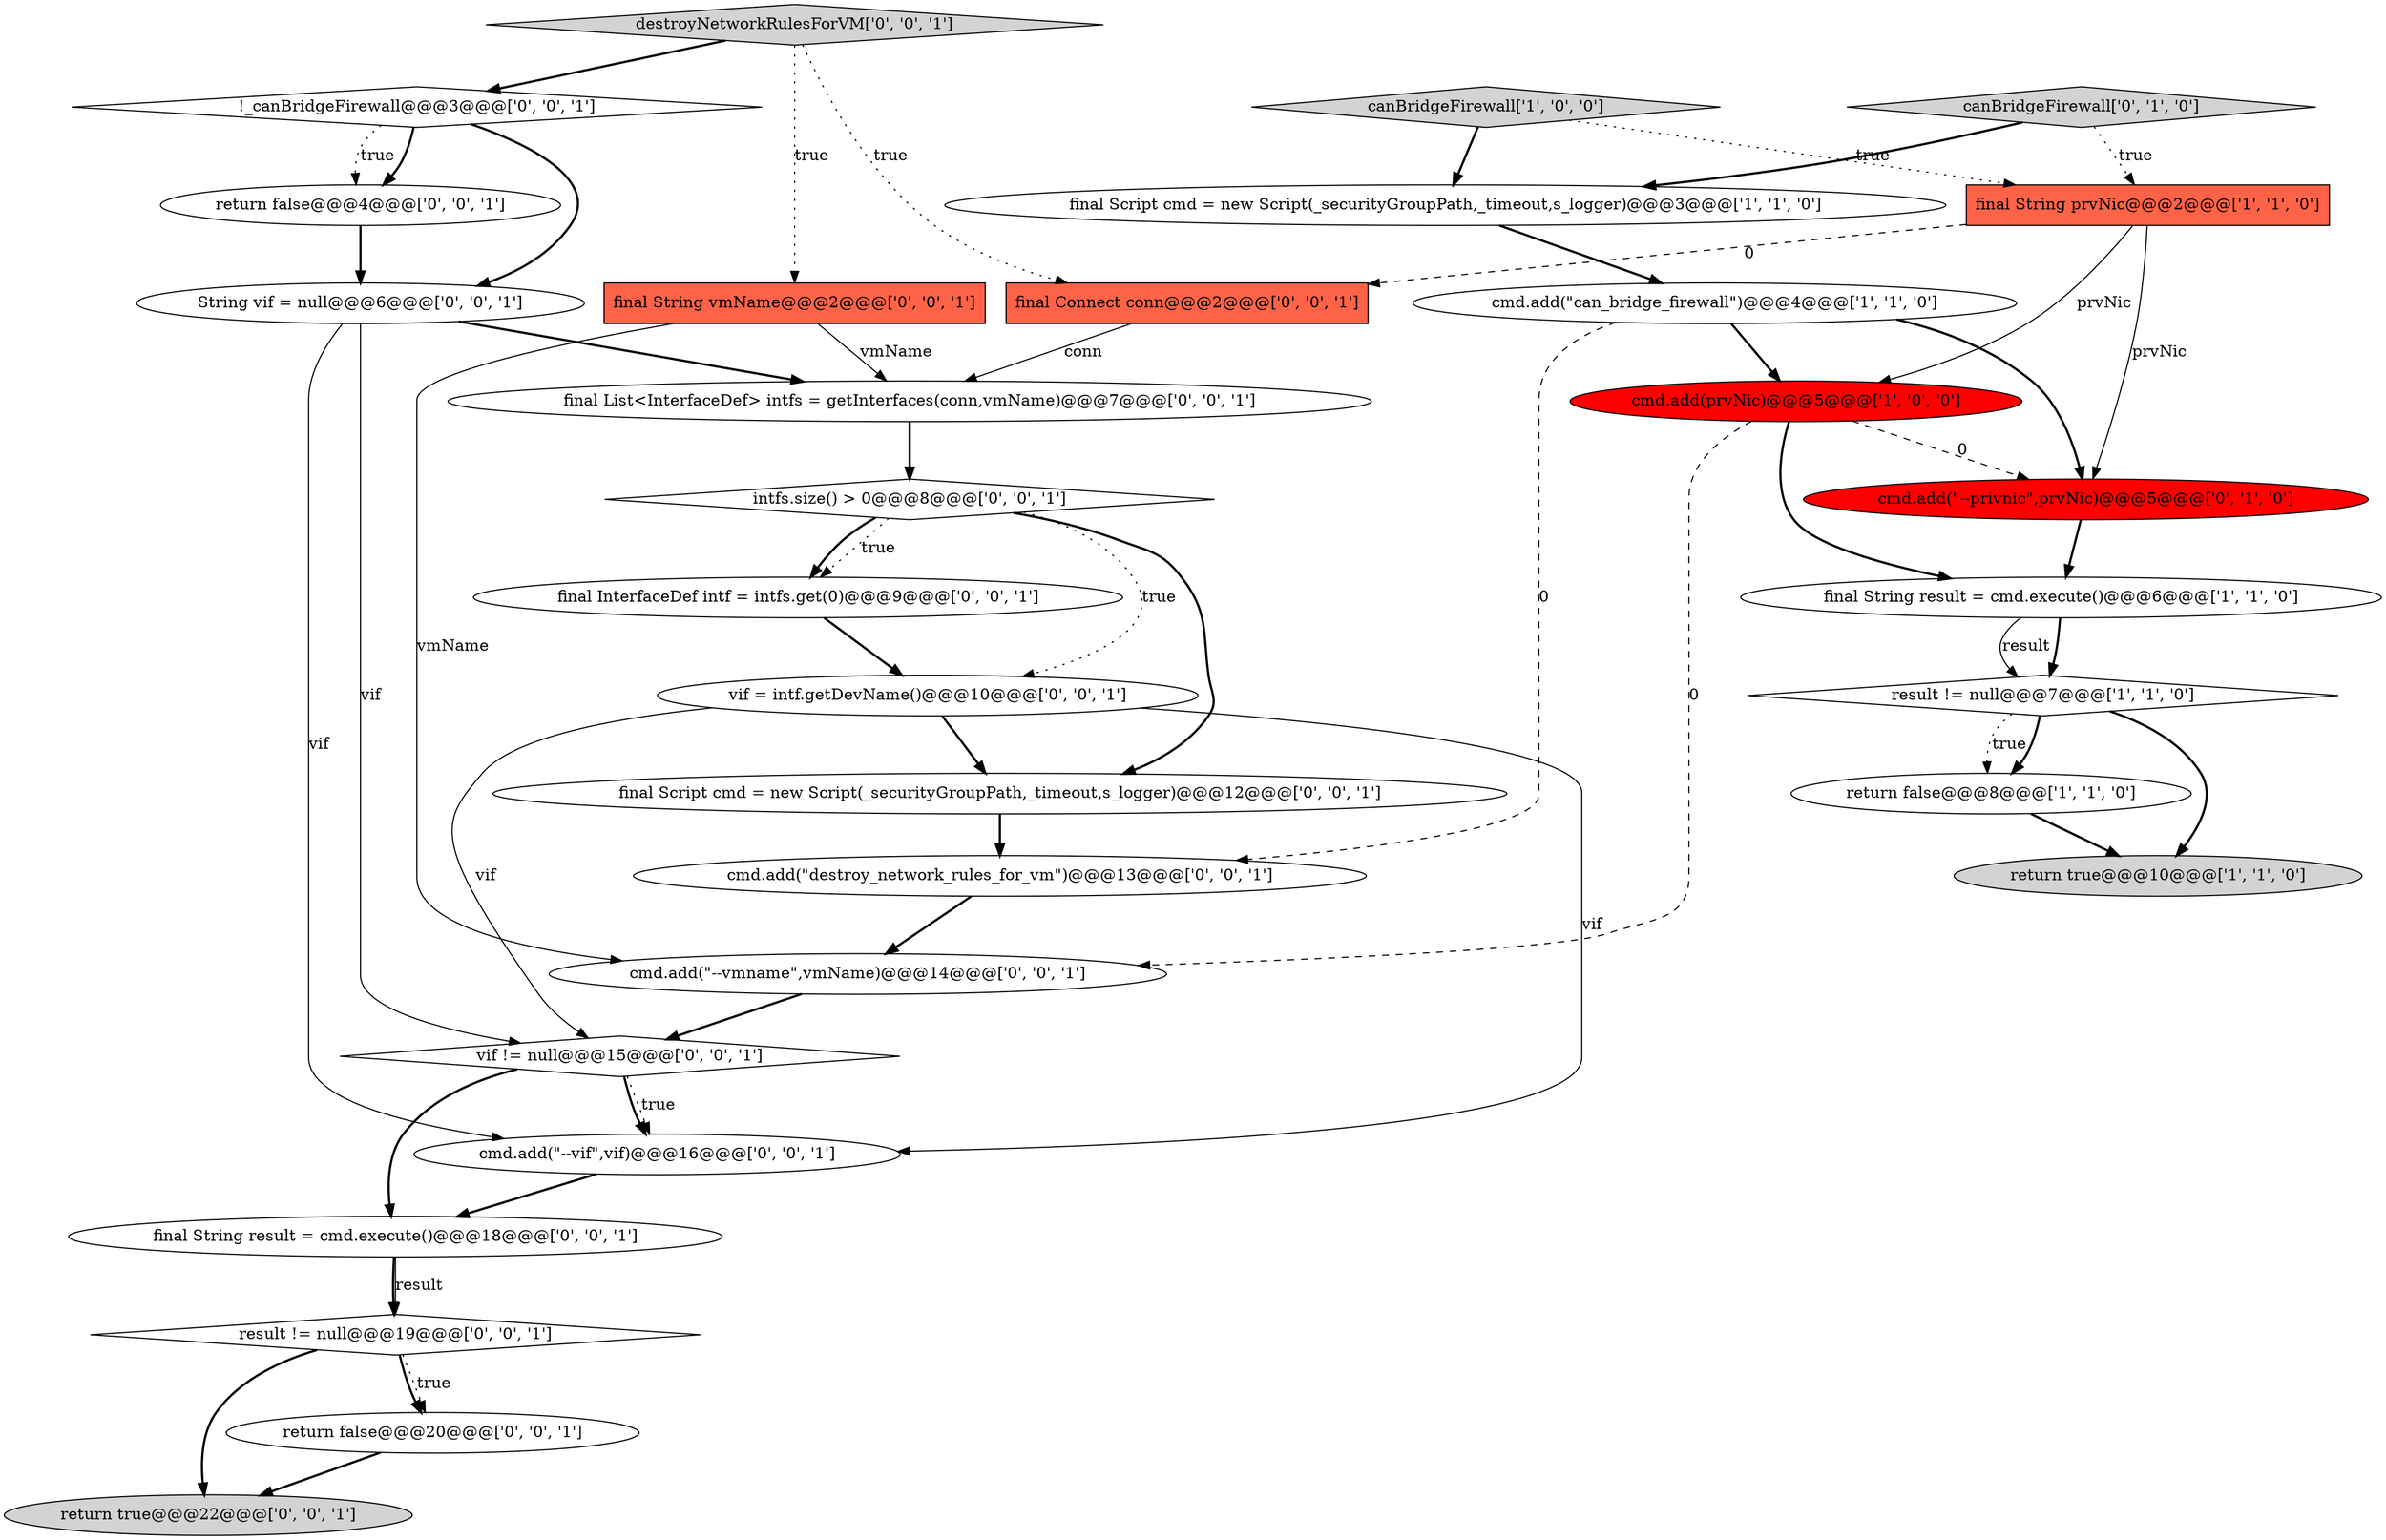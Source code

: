 digraph {
20 [style = filled, label = "final Connect conn@@@2@@@['0', '0', '1']", fillcolor = tomato, shape = box image = "AAA0AAABBB3BBB"];
9 [style = filled, label = "cmd.add(\"--privnic\",prvNic)@@@5@@@['0', '1', '0']", fillcolor = red, shape = ellipse image = "AAA1AAABBB2BBB"];
28 [style = filled, label = "cmd.add(\"--vmname\",vmName)@@@14@@@['0', '0', '1']", fillcolor = white, shape = ellipse image = "AAA0AAABBB3BBB"];
16 [style = filled, label = "final String vmName@@@2@@@['0', '0', '1']", fillcolor = tomato, shape = box image = "AAA0AAABBB3BBB"];
27 [style = filled, label = "final InterfaceDef intf = intfs.get(0)@@@9@@@['0', '0', '1']", fillcolor = white, shape = ellipse image = "AAA0AAABBB3BBB"];
4 [style = filled, label = "final Script cmd = new Script(_securityGroupPath,_timeout,s_logger)@@@3@@@['1', '1', '0']", fillcolor = white, shape = ellipse image = "AAA0AAABBB1BBB"];
22 [style = filled, label = "destroyNetworkRulesForVM['0', '0', '1']", fillcolor = lightgray, shape = diamond image = "AAA0AAABBB3BBB"];
10 [style = filled, label = "canBridgeFirewall['0', '1', '0']", fillcolor = lightgray, shape = diamond image = "AAA0AAABBB2BBB"];
15 [style = filled, label = "return false@@@4@@@['0', '0', '1']", fillcolor = white, shape = ellipse image = "AAA0AAABBB3BBB"];
11 [style = filled, label = "final Script cmd = new Script(_securityGroupPath,_timeout,s_logger)@@@12@@@['0', '0', '1']", fillcolor = white, shape = ellipse image = "AAA0AAABBB3BBB"];
26 [style = filled, label = "final List<InterfaceDef> intfs = getInterfaces(conn,vmName)@@@7@@@['0', '0', '1']", fillcolor = white, shape = ellipse image = "AAA0AAABBB3BBB"];
19 [style = filled, label = "vif != null@@@15@@@['0', '0', '1']", fillcolor = white, shape = diamond image = "AAA0AAABBB3BBB"];
17 [style = filled, label = "cmd.add(\"destroy_network_rules_for_vm\")@@@13@@@['0', '0', '1']", fillcolor = white, shape = ellipse image = "AAA0AAABBB3BBB"];
18 [style = filled, label = "return true@@@22@@@['0', '0', '1']", fillcolor = lightgray, shape = ellipse image = "AAA0AAABBB3BBB"];
14 [style = filled, label = "result != null@@@19@@@['0', '0', '1']", fillcolor = white, shape = diamond image = "AAA0AAABBB3BBB"];
21 [style = filled, label = "vif = intf.getDevName()@@@10@@@['0', '0', '1']", fillcolor = white, shape = ellipse image = "AAA0AAABBB3BBB"];
3 [style = filled, label = "final String result = cmd.execute()@@@6@@@['1', '1', '0']", fillcolor = white, shape = ellipse image = "AAA0AAABBB1BBB"];
6 [style = filled, label = "result != null@@@7@@@['1', '1', '0']", fillcolor = white, shape = diamond image = "AAA0AAABBB1BBB"];
24 [style = filled, label = "!_canBridgeFirewall@@@3@@@['0', '0', '1']", fillcolor = white, shape = diamond image = "AAA0AAABBB3BBB"];
0 [style = filled, label = "cmd.add(\"can_bridge_firewall\")@@@4@@@['1', '1', '0']", fillcolor = white, shape = ellipse image = "AAA0AAABBB1BBB"];
12 [style = filled, label = "cmd.add(\"--vif\",vif)@@@16@@@['0', '0', '1']", fillcolor = white, shape = ellipse image = "AAA0AAABBB3BBB"];
5 [style = filled, label = "canBridgeFirewall['1', '0', '0']", fillcolor = lightgray, shape = diamond image = "AAA0AAABBB1BBB"];
1 [style = filled, label = "return true@@@10@@@['1', '1', '0']", fillcolor = lightgray, shape = ellipse image = "AAA0AAABBB1BBB"];
29 [style = filled, label = "intfs.size() > 0@@@8@@@['0', '0', '1']", fillcolor = white, shape = diamond image = "AAA0AAABBB3BBB"];
23 [style = filled, label = "final String result = cmd.execute()@@@18@@@['0', '0', '1']", fillcolor = white, shape = ellipse image = "AAA0AAABBB3BBB"];
7 [style = filled, label = "return false@@@8@@@['1', '1', '0']", fillcolor = white, shape = ellipse image = "AAA0AAABBB1BBB"];
2 [style = filled, label = "final String prvNic@@@2@@@['1', '1', '0']", fillcolor = tomato, shape = box image = "AAA0AAABBB1BBB"];
8 [style = filled, label = "cmd.add(prvNic)@@@5@@@['1', '0', '0']", fillcolor = red, shape = ellipse image = "AAA1AAABBB1BBB"];
25 [style = filled, label = "String vif = null@@@6@@@['0', '0', '1']", fillcolor = white, shape = ellipse image = "AAA0AAABBB3BBB"];
13 [style = filled, label = "return false@@@20@@@['0', '0', '1']", fillcolor = white, shape = ellipse image = "AAA0AAABBB3BBB"];
0->9 [style = bold, label=""];
7->1 [style = bold, label=""];
2->20 [style = dashed, label="0"];
2->8 [style = solid, label="prvNic"];
21->19 [style = solid, label="vif"];
19->12 [style = bold, label=""];
24->15 [style = bold, label=""];
16->26 [style = solid, label="vmName"];
15->25 [style = bold, label=""];
29->27 [style = dotted, label="true"];
26->29 [style = bold, label=""];
8->3 [style = bold, label=""];
20->26 [style = solid, label="conn"];
19->12 [style = dotted, label="true"];
3->6 [style = bold, label=""];
22->16 [style = dotted, label="true"];
8->28 [style = dashed, label="0"];
0->17 [style = dashed, label="0"];
14->13 [style = dotted, label="true"];
4->0 [style = bold, label=""];
23->14 [style = bold, label=""];
8->9 [style = dashed, label="0"];
6->1 [style = bold, label=""];
29->27 [style = bold, label=""];
17->28 [style = bold, label=""];
22->20 [style = dotted, label="true"];
3->6 [style = solid, label="result"];
21->11 [style = bold, label=""];
10->2 [style = dotted, label="true"];
24->25 [style = bold, label=""];
25->19 [style = solid, label="vif"];
19->23 [style = bold, label=""];
21->12 [style = solid, label="vif"];
5->4 [style = bold, label=""];
25->26 [style = bold, label=""];
24->15 [style = dotted, label="true"];
0->8 [style = bold, label=""];
28->19 [style = bold, label=""];
25->12 [style = solid, label="vif"];
10->4 [style = bold, label=""];
6->7 [style = dotted, label="true"];
9->3 [style = bold, label=""];
11->17 [style = bold, label=""];
14->18 [style = bold, label=""];
23->14 [style = solid, label="result"];
12->23 [style = bold, label=""];
29->21 [style = dotted, label="true"];
14->13 [style = bold, label=""];
22->24 [style = bold, label=""];
6->7 [style = bold, label=""];
27->21 [style = bold, label=""];
16->28 [style = solid, label="vmName"];
29->11 [style = bold, label=""];
13->18 [style = bold, label=""];
5->2 [style = dotted, label="true"];
2->9 [style = solid, label="prvNic"];
}
